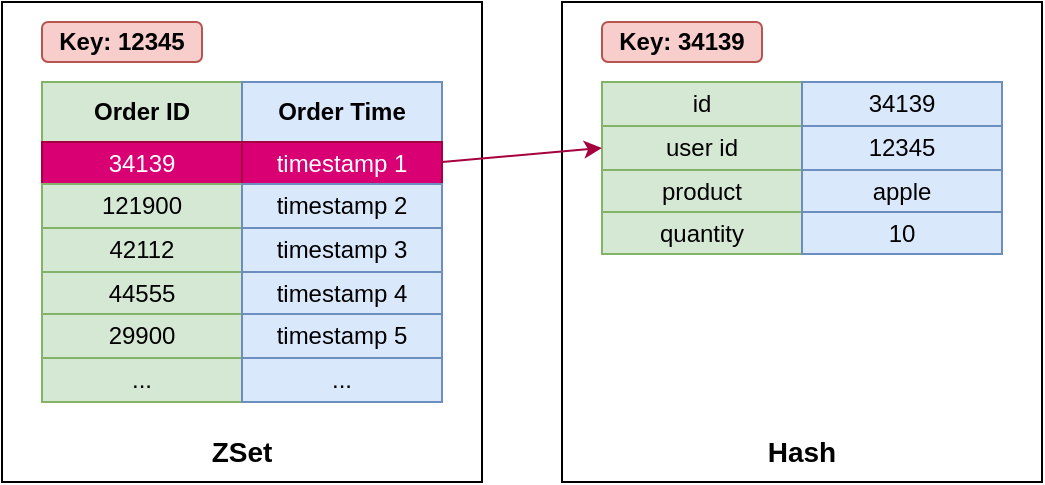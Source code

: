 <mxfile version="22.1.5" type="device">
  <diagram name="Page-1" id="BV2s16-m9y-70ILgqXgt">
    <mxGraphModel dx="914" dy="634" grid="1" gridSize="10" guides="1" tooltips="1" connect="1" arrows="1" fold="1" page="1" pageScale="1" pageWidth="850" pageHeight="1100" math="0" shadow="0">
      <root>
        <mxCell id="0" />
        <mxCell id="1" parent="0" />
        <mxCell id="ORjHhZrfhUxpYeq6ZZD1-61" value="" style="group" vertex="1" connectable="0" parent="1">
          <mxGeometry x="80" y="80" width="240" height="240" as="geometry" />
        </mxCell>
        <mxCell id="ORjHhZrfhUxpYeq6ZZD1-1" value="" style="rounded=0;whiteSpace=wrap;html=1;align=center;" vertex="1" parent="ORjHhZrfhUxpYeq6ZZD1-61">
          <mxGeometry width="240" height="240" as="geometry" />
        </mxCell>
        <mxCell id="ORjHhZrfhUxpYeq6ZZD1-15" value="" style="childLayout=tableLayout;recursiveResize=0;shadow=0;fillColor=none;" vertex="1" parent="ORjHhZrfhUxpYeq6ZZD1-61">
          <mxGeometry x="20" y="40" width="200" height="160" as="geometry" />
        </mxCell>
        <mxCell id="ORjHhZrfhUxpYeq6ZZD1-57" style="shape=tableRow;horizontal=0;startSize=0;swimlaneHead=0;swimlaneBody=0;top=0;left=0;bottom=0;right=0;dropTarget=0;collapsible=0;recursiveResize=0;expand=0;fontStyle=0;fillColor=none;strokeColor=inherit;" vertex="1" parent="ORjHhZrfhUxpYeq6ZZD1-15">
          <mxGeometry width="200" height="30" as="geometry" />
        </mxCell>
        <mxCell id="ORjHhZrfhUxpYeq6ZZD1-58" value="Order ID" style="connectable=0;recursiveResize=0;strokeColor=#82b366;fillColor=#d5e8d4;align=center;whiteSpace=wrap;html=1;fontStyle=1" vertex="1" parent="ORjHhZrfhUxpYeq6ZZD1-57">
          <mxGeometry width="100" height="30" as="geometry">
            <mxRectangle width="100" height="30" as="alternateBounds" />
          </mxGeometry>
        </mxCell>
        <mxCell id="ORjHhZrfhUxpYeq6ZZD1-59" value="Order Time" style="connectable=0;recursiveResize=0;strokeColor=#6c8ebf;fillColor=#dae8fc;align=center;whiteSpace=wrap;html=1;fontStyle=1" vertex="1" parent="ORjHhZrfhUxpYeq6ZZD1-57">
          <mxGeometry x="100" width="100" height="30" as="geometry">
            <mxRectangle width="100" height="30" as="alternateBounds" />
          </mxGeometry>
        </mxCell>
        <mxCell id="ORjHhZrfhUxpYeq6ZZD1-20" style="shape=tableRow;horizontal=0;startSize=0;swimlaneHead=0;swimlaneBody=0;top=0;left=0;bottom=0;right=0;dropTarget=0;collapsible=0;recursiveResize=0;expand=0;fontStyle=0;fillColor=none;strokeColor=inherit;" vertex="1" parent="ORjHhZrfhUxpYeq6ZZD1-15">
          <mxGeometry y="30" width="200" height="21" as="geometry" />
        </mxCell>
        <mxCell id="ORjHhZrfhUxpYeq6ZZD1-21" value="34139" style="connectable=0;recursiveResize=0;strokeColor=#A50040;fillColor=#d80073;align=center;whiteSpace=wrap;html=1;fontColor=#ffffff;" vertex="1" parent="ORjHhZrfhUxpYeq6ZZD1-20">
          <mxGeometry width="100" height="21" as="geometry">
            <mxRectangle width="100" height="21" as="alternateBounds" />
          </mxGeometry>
        </mxCell>
        <mxCell id="ORjHhZrfhUxpYeq6ZZD1-22" value="timestamp 1" style="connectable=0;recursiveResize=0;strokeColor=#A50040;fillColor=#d80073;align=center;whiteSpace=wrap;html=1;fontColor=#ffffff;" vertex="1" parent="ORjHhZrfhUxpYeq6ZZD1-20">
          <mxGeometry x="100" width="100" height="21" as="geometry">
            <mxRectangle width="100" height="21" as="alternateBounds" />
          </mxGeometry>
        </mxCell>
        <mxCell id="ORjHhZrfhUxpYeq6ZZD1-16" value="" style="shape=tableRow;horizontal=0;startSize=0;swimlaneHead=0;swimlaneBody=0;top=0;left=0;bottom=0;right=0;dropTarget=0;collapsible=0;recursiveResize=0;expand=0;fontStyle=0;fillColor=none;strokeColor=inherit;" vertex="1" parent="ORjHhZrfhUxpYeq6ZZD1-15">
          <mxGeometry y="51" width="200" height="22" as="geometry" />
        </mxCell>
        <mxCell id="ORjHhZrfhUxpYeq6ZZD1-17" value="&lt;span style=&quot;&quot;&gt;121900&lt;/span&gt;" style="connectable=0;recursiveResize=0;strokeColor=#82b366;fillColor=#d5e8d4;align=center;whiteSpace=wrap;html=1;labelBackgroundColor=none;" vertex="1" parent="ORjHhZrfhUxpYeq6ZZD1-16">
          <mxGeometry width="100" height="22" as="geometry">
            <mxRectangle width="100" height="22" as="alternateBounds" />
          </mxGeometry>
        </mxCell>
        <mxCell id="ORjHhZrfhUxpYeq6ZZD1-18" value="timestamp 2" style="connectable=0;recursiveResize=0;strokeColor=#6c8ebf;fillColor=#dae8fc;align=center;whiteSpace=wrap;html=1;" vertex="1" parent="ORjHhZrfhUxpYeq6ZZD1-16">
          <mxGeometry x="100" width="100" height="22" as="geometry">
            <mxRectangle width="100" height="22" as="alternateBounds" />
          </mxGeometry>
        </mxCell>
        <mxCell id="ORjHhZrfhUxpYeq6ZZD1-24" style="shape=tableRow;horizontal=0;startSize=0;swimlaneHead=0;swimlaneBody=0;top=0;left=0;bottom=0;right=0;dropTarget=0;collapsible=0;recursiveResize=0;expand=0;fontStyle=0;fillColor=none;strokeColor=inherit;" vertex="1" parent="ORjHhZrfhUxpYeq6ZZD1-15">
          <mxGeometry y="73" width="200" height="22" as="geometry" />
        </mxCell>
        <mxCell id="ORjHhZrfhUxpYeq6ZZD1-25" value="42112" style="connectable=0;recursiveResize=0;strokeColor=#82b366;fillColor=#d5e8d4;align=center;whiteSpace=wrap;html=1;" vertex="1" parent="ORjHhZrfhUxpYeq6ZZD1-24">
          <mxGeometry width="100" height="22" as="geometry">
            <mxRectangle width="100" height="22" as="alternateBounds" />
          </mxGeometry>
        </mxCell>
        <mxCell id="ORjHhZrfhUxpYeq6ZZD1-26" value="timestamp 3" style="connectable=0;recursiveResize=0;strokeColor=#6c8ebf;fillColor=#dae8fc;align=center;whiteSpace=wrap;html=1;" vertex="1" parent="ORjHhZrfhUxpYeq6ZZD1-24">
          <mxGeometry x="100" width="100" height="22" as="geometry">
            <mxRectangle width="100" height="22" as="alternateBounds" />
          </mxGeometry>
        </mxCell>
        <mxCell id="ORjHhZrfhUxpYeq6ZZD1-34" style="shape=tableRow;horizontal=0;startSize=0;swimlaneHead=0;swimlaneBody=0;top=0;left=0;bottom=0;right=0;dropTarget=0;collapsible=0;recursiveResize=0;expand=0;fontStyle=0;fillColor=none;strokeColor=inherit;" vertex="1" parent="ORjHhZrfhUxpYeq6ZZD1-15">
          <mxGeometry y="95" width="200" height="21" as="geometry" />
        </mxCell>
        <mxCell id="ORjHhZrfhUxpYeq6ZZD1-35" value="44555" style="connectable=0;recursiveResize=0;strokeColor=#82b366;fillColor=#d5e8d4;align=center;whiteSpace=wrap;html=1;" vertex="1" parent="ORjHhZrfhUxpYeq6ZZD1-34">
          <mxGeometry width="100" height="21" as="geometry">
            <mxRectangle width="100" height="21" as="alternateBounds" />
          </mxGeometry>
        </mxCell>
        <mxCell id="ORjHhZrfhUxpYeq6ZZD1-36" value="timestamp 4" style="connectable=0;recursiveResize=0;strokeColor=#6c8ebf;fillColor=#dae8fc;align=center;whiteSpace=wrap;html=1;" vertex="1" parent="ORjHhZrfhUxpYeq6ZZD1-34">
          <mxGeometry x="100" width="100" height="21" as="geometry">
            <mxRectangle width="100" height="21" as="alternateBounds" />
          </mxGeometry>
        </mxCell>
        <mxCell id="ORjHhZrfhUxpYeq6ZZD1-31" style="shape=tableRow;horizontal=0;startSize=0;swimlaneHead=0;swimlaneBody=0;top=0;left=0;bottom=0;right=0;dropTarget=0;collapsible=0;recursiveResize=0;expand=0;fontStyle=0;fillColor=none;strokeColor=inherit;" vertex="1" parent="ORjHhZrfhUxpYeq6ZZD1-15">
          <mxGeometry y="116" width="200" height="22" as="geometry" />
        </mxCell>
        <mxCell id="ORjHhZrfhUxpYeq6ZZD1-32" value="29900" style="connectable=0;recursiveResize=0;strokeColor=#82b366;fillColor=#d5e8d4;align=center;whiteSpace=wrap;html=1;" vertex="1" parent="ORjHhZrfhUxpYeq6ZZD1-31">
          <mxGeometry width="100" height="22" as="geometry">
            <mxRectangle width="100" height="22" as="alternateBounds" />
          </mxGeometry>
        </mxCell>
        <mxCell id="ORjHhZrfhUxpYeq6ZZD1-33" value="timestamp 5" style="connectable=0;recursiveResize=0;strokeColor=#6c8ebf;fillColor=#dae8fc;align=center;whiteSpace=wrap;html=1;" vertex="1" parent="ORjHhZrfhUxpYeq6ZZD1-31">
          <mxGeometry x="100" width="100" height="22" as="geometry">
            <mxRectangle width="100" height="22" as="alternateBounds" />
          </mxGeometry>
        </mxCell>
        <mxCell id="ORjHhZrfhUxpYeq6ZZD1-28" style="shape=tableRow;horizontal=0;startSize=0;swimlaneHead=0;swimlaneBody=0;top=0;left=0;bottom=0;right=0;dropTarget=0;collapsible=0;recursiveResize=0;expand=0;fontStyle=0;fillColor=none;strokeColor=inherit;" vertex="1" parent="ORjHhZrfhUxpYeq6ZZD1-15">
          <mxGeometry y="138" width="200" height="22" as="geometry" />
        </mxCell>
        <mxCell id="ORjHhZrfhUxpYeq6ZZD1-29" value="..." style="connectable=0;recursiveResize=0;strokeColor=#82b366;fillColor=#d5e8d4;align=center;whiteSpace=wrap;html=1;" vertex="1" parent="ORjHhZrfhUxpYeq6ZZD1-28">
          <mxGeometry width="100" height="22" as="geometry">
            <mxRectangle width="100" height="22" as="alternateBounds" />
          </mxGeometry>
        </mxCell>
        <mxCell id="ORjHhZrfhUxpYeq6ZZD1-30" value="..." style="connectable=0;recursiveResize=0;strokeColor=#6c8ebf;fillColor=#dae8fc;align=center;whiteSpace=wrap;html=1;" vertex="1" parent="ORjHhZrfhUxpYeq6ZZD1-28">
          <mxGeometry x="100" width="100" height="22" as="geometry">
            <mxRectangle width="100" height="22" as="alternateBounds" />
          </mxGeometry>
        </mxCell>
        <mxCell id="ORjHhZrfhUxpYeq6ZZD1-56" value="&lt;b&gt;Key: 12345&lt;/b&gt;" style="rounded=1;whiteSpace=wrap;html=1;fillColor=#f8cecc;strokeColor=#b85450;" vertex="1" parent="ORjHhZrfhUxpYeq6ZZD1-61">
          <mxGeometry x="20" y="10" width="80" height="20" as="geometry" />
        </mxCell>
        <mxCell id="ORjHhZrfhUxpYeq6ZZD1-60" value="&lt;font style=&quot;font-size: 14px;&quot;&gt;&lt;b&gt;ZSet&lt;/b&gt;&lt;/font&gt;" style="text;html=1;strokeColor=none;fillColor=none;align=center;verticalAlign=middle;whiteSpace=wrap;rounded=0;" vertex="1" parent="ORjHhZrfhUxpYeq6ZZD1-61">
          <mxGeometry x="90" y="210" width="60" height="30" as="geometry" />
        </mxCell>
        <mxCell id="ORjHhZrfhUxpYeq6ZZD1-88" value="" style="group" vertex="1" connectable="0" parent="1">
          <mxGeometry x="360" y="80" width="240" height="240" as="geometry" />
        </mxCell>
        <mxCell id="ORjHhZrfhUxpYeq6ZZD1-89" value="" style="rounded=0;whiteSpace=wrap;html=1;align=center;" vertex="1" parent="ORjHhZrfhUxpYeq6ZZD1-88">
          <mxGeometry width="240" height="240" as="geometry" />
        </mxCell>
        <mxCell id="ORjHhZrfhUxpYeq6ZZD1-112" value="&lt;b&gt;Key: 34139&lt;/b&gt;" style="rounded=1;whiteSpace=wrap;html=1;fillColor=#f8cecc;strokeColor=#b85450;" vertex="1" parent="ORjHhZrfhUxpYeq6ZZD1-88">
          <mxGeometry x="20" y="10" width="80" height="20" as="geometry" />
        </mxCell>
        <mxCell id="ORjHhZrfhUxpYeq6ZZD1-113" value="&lt;font style=&quot;font-size: 14px;&quot;&gt;&lt;b&gt;Hash&lt;/b&gt;&lt;/font&gt;" style="text;html=1;strokeColor=none;fillColor=none;align=center;verticalAlign=middle;whiteSpace=wrap;rounded=0;" vertex="1" parent="ORjHhZrfhUxpYeq6ZZD1-88">
          <mxGeometry x="90" y="210" width="60" height="30" as="geometry" />
        </mxCell>
        <mxCell id="ORjHhZrfhUxpYeq6ZZD1-37" value="" style="childLayout=tableLayout;recursiveResize=0;shadow=0;fillColor=none;" vertex="1" parent="ORjHhZrfhUxpYeq6ZZD1-88">
          <mxGeometry x="20" y="40" width="200" height="86" as="geometry" />
        </mxCell>
        <mxCell id="ORjHhZrfhUxpYeq6ZZD1-38" value="" style="shape=tableRow;horizontal=0;startSize=0;swimlaneHead=0;swimlaneBody=0;top=0;left=0;bottom=0;right=0;dropTarget=0;collapsible=0;recursiveResize=0;expand=0;fontStyle=0;fillColor=none;strokeColor=inherit;" vertex="1" parent="ORjHhZrfhUxpYeq6ZZD1-37">
          <mxGeometry width="200" height="22" as="geometry" />
        </mxCell>
        <mxCell id="ORjHhZrfhUxpYeq6ZZD1-39" value="&lt;span style=&quot;&quot;&gt;id&lt;/span&gt;" style="connectable=0;recursiveResize=0;strokeColor=#82b366;fillColor=#d5e8d4;align=center;whiteSpace=wrap;html=1;labelBackgroundColor=none;" vertex="1" parent="ORjHhZrfhUxpYeq6ZZD1-38">
          <mxGeometry width="100" height="22" as="geometry">
            <mxRectangle width="100" height="22" as="alternateBounds" />
          </mxGeometry>
        </mxCell>
        <mxCell id="ORjHhZrfhUxpYeq6ZZD1-40" value="34139" style="connectable=0;recursiveResize=0;strokeColor=#6c8ebf;fillColor=#dae8fc;align=center;whiteSpace=wrap;html=1;" vertex="1" parent="ORjHhZrfhUxpYeq6ZZD1-38">
          <mxGeometry x="100" width="100" height="22" as="geometry">
            <mxRectangle width="100" height="22" as="alternateBounds" />
          </mxGeometry>
        </mxCell>
        <mxCell id="ORjHhZrfhUxpYeq6ZZD1-44" style="shape=tableRow;horizontal=0;startSize=0;swimlaneHead=0;swimlaneBody=0;top=0;left=0;bottom=0;right=0;dropTarget=0;collapsible=0;recursiveResize=0;expand=0;fontStyle=0;fillColor=none;strokeColor=inherit;" vertex="1" parent="ORjHhZrfhUxpYeq6ZZD1-37">
          <mxGeometry y="22" width="200" height="22" as="geometry" />
        </mxCell>
        <mxCell id="ORjHhZrfhUxpYeq6ZZD1-45" value="user id" style="connectable=0;recursiveResize=0;strokeColor=#82b366;fillColor=#d5e8d4;align=center;whiteSpace=wrap;html=1;" vertex="1" parent="ORjHhZrfhUxpYeq6ZZD1-44">
          <mxGeometry width="100" height="22" as="geometry">
            <mxRectangle width="100" height="22" as="alternateBounds" />
          </mxGeometry>
        </mxCell>
        <mxCell id="ORjHhZrfhUxpYeq6ZZD1-46" value="12345" style="connectable=0;recursiveResize=0;strokeColor=#6c8ebf;fillColor=#dae8fc;align=center;whiteSpace=wrap;html=1;" vertex="1" parent="ORjHhZrfhUxpYeq6ZZD1-44">
          <mxGeometry x="100" width="100" height="22" as="geometry">
            <mxRectangle width="100" height="22" as="alternateBounds" />
          </mxGeometry>
        </mxCell>
        <mxCell id="ORjHhZrfhUxpYeq6ZZD1-41" style="shape=tableRow;horizontal=0;startSize=0;swimlaneHead=0;swimlaneBody=0;top=0;left=0;bottom=0;right=0;dropTarget=0;collapsible=0;recursiveResize=0;expand=0;fontStyle=0;fillColor=none;strokeColor=inherit;" vertex="1" parent="ORjHhZrfhUxpYeq6ZZD1-37">
          <mxGeometry y="44" width="200" height="21" as="geometry" />
        </mxCell>
        <mxCell id="ORjHhZrfhUxpYeq6ZZD1-42" value="product" style="connectable=0;recursiveResize=0;strokeColor=#82b366;fillColor=#d5e8d4;align=center;whiteSpace=wrap;html=1;" vertex="1" parent="ORjHhZrfhUxpYeq6ZZD1-41">
          <mxGeometry width="100" height="21" as="geometry">
            <mxRectangle width="100" height="21" as="alternateBounds" />
          </mxGeometry>
        </mxCell>
        <mxCell id="ORjHhZrfhUxpYeq6ZZD1-43" value="apple" style="connectable=0;recursiveResize=0;strokeColor=#6c8ebf;fillColor=#dae8fc;align=center;whiteSpace=wrap;html=1;" vertex="1" parent="ORjHhZrfhUxpYeq6ZZD1-41">
          <mxGeometry x="100" width="100" height="21" as="geometry">
            <mxRectangle width="100" height="21" as="alternateBounds" />
          </mxGeometry>
        </mxCell>
        <mxCell id="ORjHhZrfhUxpYeq6ZZD1-47" style="shape=tableRow;horizontal=0;startSize=0;swimlaneHead=0;swimlaneBody=0;top=0;left=0;bottom=0;right=0;dropTarget=0;collapsible=0;recursiveResize=0;expand=0;fontStyle=0;fillColor=none;strokeColor=inherit;" vertex="1" parent="ORjHhZrfhUxpYeq6ZZD1-37">
          <mxGeometry y="65" width="200" height="21" as="geometry" />
        </mxCell>
        <mxCell id="ORjHhZrfhUxpYeq6ZZD1-48" value="quantity" style="connectable=0;recursiveResize=0;strokeColor=#82b366;fillColor=#d5e8d4;align=center;whiteSpace=wrap;html=1;" vertex="1" parent="ORjHhZrfhUxpYeq6ZZD1-47">
          <mxGeometry width="100" height="21" as="geometry">
            <mxRectangle width="100" height="21" as="alternateBounds" />
          </mxGeometry>
        </mxCell>
        <mxCell id="ORjHhZrfhUxpYeq6ZZD1-49" value="10" style="connectable=0;recursiveResize=0;strokeColor=#6c8ebf;fillColor=#dae8fc;align=center;whiteSpace=wrap;html=1;" vertex="1" parent="ORjHhZrfhUxpYeq6ZZD1-47">
          <mxGeometry x="100" width="100" height="21" as="geometry">
            <mxRectangle width="100" height="21" as="alternateBounds" />
          </mxGeometry>
        </mxCell>
        <mxCell id="ORjHhZrfhUxpYeq6ZZD1-114" value="" style="endArrow=classic;html=1;rounded=0;fillColor=#d80073;strokeColor=#A50040;exitX=1;exitY=0.25;exitDx=0;exitDy=0;entryX=0;entryY=0.5;entryDx=0;entryDy=0;" edge="1" parent="1" source="ORjHhZrfhUxpYeq6ZZD1-15" target="ORjHhZrfhUxpYeq6ZZD1-44">
          <mxGeometry width="50" height="50" relative="1" as="geometry">
            <mxPoint x="170" y="440" as="sourcePoint" />
            <mxPoint x="220" y="390" as="targetPoint" />
          </mxGeometry>
        </mxCell>
      </root>
    </mxGraphModel>
  </diagram>
</mxfile>
